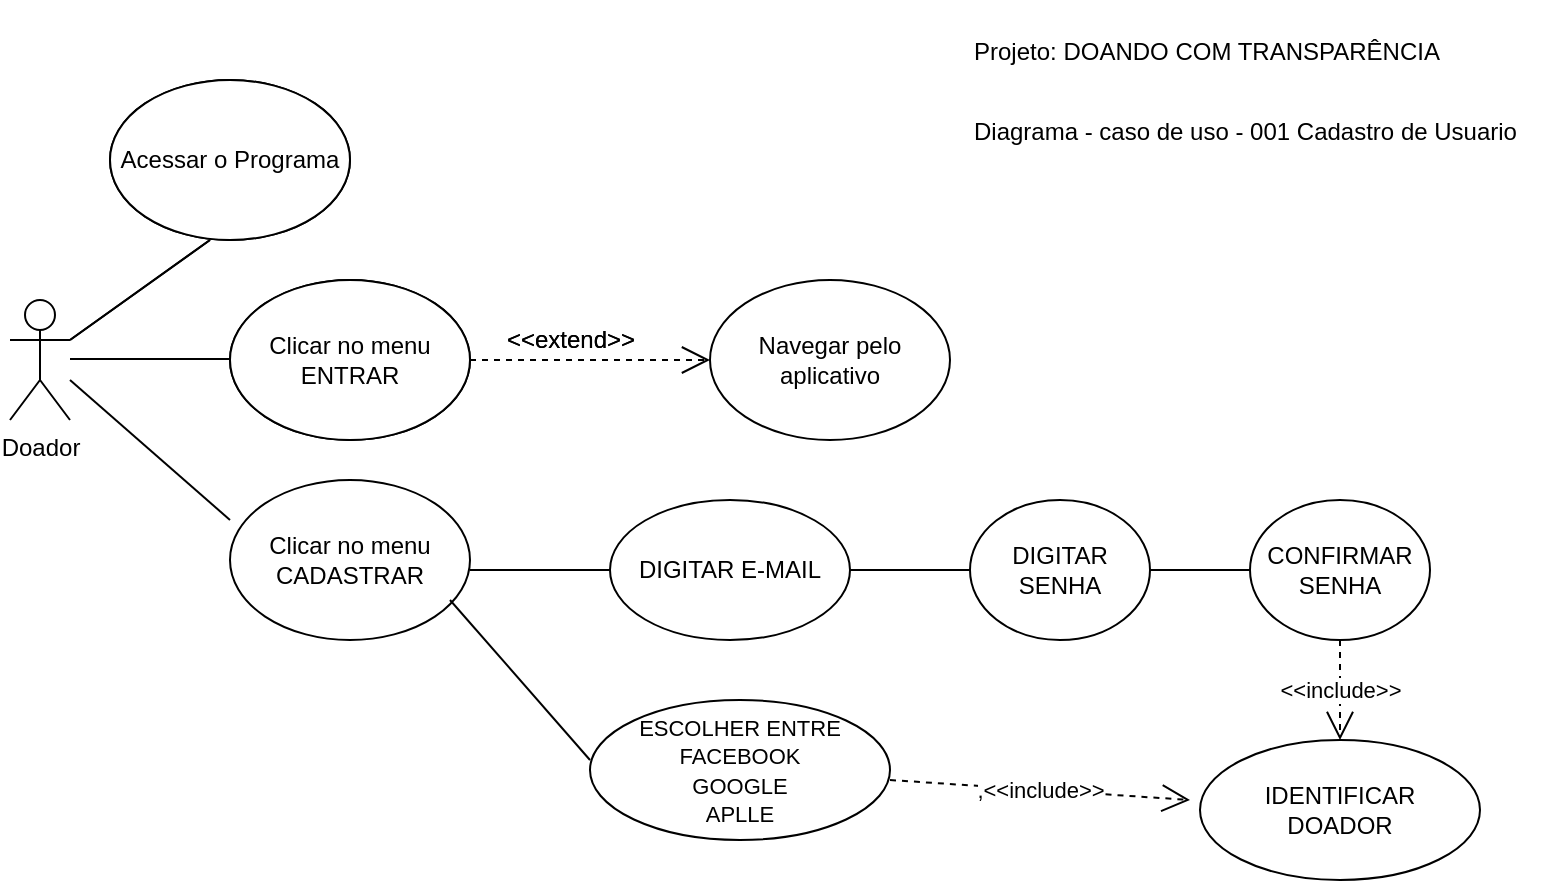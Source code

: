 <mxfile version="15.2.9" type="device"><diagram id="1eoXJss7j4XQk4FtaaAp" name="Page-1"><mxGraphModel dx="868" dy="425" grid="1" gridSize="10" guides="1" tooltips="1" connect="1" arrows="1" fold="1" page="1" pageScale="1" pageWidth="1169" pageHeight="827" math="0" shadow="0"><root><mxCell id="0"/><mxCell id="1" parent="0"/><mxCell id="cp_Snj9WJKPXO91j6VfM-1" value="&lt;font style=&quot;vertical-align: inherit&quot;&gt;&lt;font style=&quot;vertical-align: inherit&quot;&gt;Doador&lt;/font&gt;&lt;/font&gt;" style="shape=umlActor;verticalLabelPosition=bottom;verticalAlign=top;html=1;outlineConnect=0;" parent="1" vertex="1"><mxGeometry x="120" y="150" width="30" height="60" as="geometry"/></mxCell><mxCell id="cp_Snj9WJKPXO91j6VfM-2" value="" style="endArrow=none;html=1;exitX=1;exitY=0.333;exitDx=0;exitDy=0;exitPerimeter=0;" parent="1" source="cp_Snj9WJKPXO91j6VfM-1" edge="1"><mxGeometry width="50" height="50" relative="1" as="geometry"><mxPoint x="180" y="170" as="sourcePoint"/><mxPoint x="220" y="120" as="targetPoint"/><Array as="points"><mxPoint x="220" y="120"/></Array></mxGeometry></mxCell><mxCell id="cp_Snj9WJKPXO91j6VfM-3" value="Acessar o Programa" style="ellipse;whiteSpace=wrap;html=1;" parent="1" vertex="1"><mxGeometry x="170" y="40" width="120" height="80" as="geometry"/></mxCell><mxCell id="cp_Snj9WJKPXO91j6VfM-4" value="" style="endArrow=none;html=1;" parent="1" edge="1"><mxGeometry width="50" height="50" relative="1" as="geometry"><mxPoint x="150" y="179.5" as="sourcePoint"/><mxPoint x="230" y="179.5" as="targetPoint"/></mxGeometry></mxCell><mxCell id="cp_Snj9WJKPXO91j6VfM-5" value="Clicar no menu ENTRAR" style="ellipse;whiteSpace=wrap;html=1;" parent="1" vertex="1"><mxGeometry x="230" y="140" width="120" height="80" as="geometry"/></mxCell><mxCell id="cp_Snj9WJKPXO91j6VfM-7" value="&lt;font style=&quot;vertical-align: inherit&quot;&gt;&lt;font style=&quot;vertical-align: inherit&quot;&gt;Navegar pelo aplicativo&lt;/font&gt;&lt;/font&gt;" style="ellipse;whiteSpace=wrap;html=1;" parent="1" vertex="1"><mxGeometry x="470" y="140" width="120" height="80" as="geometry"/></mxCell><mxCell id="cp_Snj9WJKPXO91j6VfM-12" value="" style="endArrow=open;endFill=1;endSize=12;html=1;dashed=1;strokeColor=#000000;exitX=1;exitY=0.5;exitDx=0;exitDy=0;" parent="1" source="cp_Snj9WJKPXO91j6VfM-5" edge="1"><mxGeometry width="160" relative="1" as="geometry"><mxPoint x="360" y="179.5" as="sourcePoint"/><mxPoint x="470" y="180" as="targetPoint"/></mxGeometry></mxCell><mxCell id="cp_Snj9WJKPXO91j6VfM-13" value="" style="endArrow=none;html=1;" parent="1" edge="1"><mxGeometry width="50" height="50" relative="1" as="geometry"><mxPoint x="150" y="190" as="sourcePoint"/><mxPoint x="230" y="260" as="targetPoint"/></mxGeometry></mxCell><mxCell id="cp_Snj9WJKPXO91j6VfM-14" value="Clicar no menu CADASTRAR" style="ellipse;whiteSpace=wrap;html=1;" parent="1" vertex="1"><mxGeometry x="230" y="240" width="120" height="80" as="geometry"/></mxCell><mxCell id="cp_Snj9WJKPXO91j6VfM-16" value="DIGITAR E-MAIL" style="ellipse;whiteSpace=wrap;html=1;" parent="1" vertex="1"><mxGeometry x="420" y="250" width="120" height="70" as="geometry"/></mxCell><mxCell id="cp_Snj9WJKPXO91j6VfM-17" value="DIGITAR SENHA" style="ellipse;whiteSpace=wrap;html=1;" parent="1" vertex="1"><mxGeometry x="600" y="250" width="90" height="70" as="geometry"/></mxCell><mxCell id="cp_Snj9WJKPXO91j6VfM-18" value="CONFIRMAR SENHA" style="ellipse;whiteSpace=wrap;html=1;" parent="1" vertex="1"><mxGeometry x="740" y="250" width="90" height="70" as="geometry"/></mxCell><mxCell id="cp_Snj9WJKPXO91j6VfM-19" value="" style="line;strokeWidth=1;fillColor=none;align=left;verticalAlign=middle;spacingTop=-1;spacingLeft=3;spacingRight=3;rotatable=0;labelPosition=right;points=[];portConstraint=eastwest;" parent="1" vertex="1"><mxGeometry x="350" y="281" width="70" height="8" as="geometry"/></mxCell><mxCell id="cp_Snj9WJKPXO91j6VfM-21" value="" style="line;strokeWidth=1;fillColor=none;align=left;verticalAlign=middle;spacingTop=-1;spacingLeft=3;spacingRight=3;rotatable=0;labelPosition=right;points=[];portConstraint=eastwest;" parent="1" vertex="1"><mxGeometry x="540" y="281" width="60" height="8" as="geometry"/></mxCell><mxCell id="cp_Snj9WJKPXO91j6VfM-23" value="" style="line;strokeWidth=1;fillColor=none;align=left;verticalAlign=middle;spacingTop=-1;spacingLeft=3;spacingRight=3;rotatable=0;labelPosition=right;points=[];portConstraint=eastwest;" parent="1" vertex="1"><mxGeometry x="690" y="281" width="50" height="8" as="geometry"/></mxCell><mxCell id="cp_Snj9WJKPXO91j6VfM-24" value="&lt;font style=&quot;font-size: 11px&quot;&gt;ESCOLHER ENTRE FACEBOOK&lt;br&gt;GOOGLE&lt;br&gt;APLLE&lt;/font&gt;" style="ellipse;whiteSpace=wrap;html=1;" parent="1" vertex="1"><mxGeometry x="410" y="350" width="150" height="70" as="geometry"/></mxCell><mxCell id="cp_Snj9WJKPXO91j6VfM-32" value="" style="endArrow=none;html=1;" parent="1" edge="1"><mxGeometry width="50" height="50" relative="1" as="geometry"><mxPoint x="340" y="300" as="sourcePoint"/><mxPoint x="410" y="380" as="targetPoint"/></mxGeometry></mxCell><mxCell id="cp_Snj9WJKPXO91j6VfM-33" value="IDENTIFICAR&lt;br&gt;DOADOR" style="ellipse;whiteSpace=wrap;html=1;" parent="1" vertex="1"><mxGeometry x="715" y="370" width="140" height="70" as="geometry"/></mxCell><mxCell id="cp_Snj9WJKPXO91j6VfM-35" value=",&amp;lt;&amp;lt;include&amp;gt;&amp;gt;" style="endArrow=open;endFill=1;endSize=12;html=1;dashed=1;strokeColor=#000000;exitX=1;exitY=0.5;exitDx=0;exitDy=0;" parent="1" edge="1"><mxGeometry width="160" relative="1" as="geometry"><mxPoint x="560" y="390" as="sourcePoint"/><mxPoint x="710" y="400" as="targetPoint"/></mxGeometry></mxCell><mxCell id="cp_Snj9WJKPXO91j6VfM-36" value="&amp;lt;&amp;lt;include&amp;gt;&amp;gt;" style="endArrow=open;endFill=1;endSize=12;html=1;dashed=1;strokeColor=#000000;exitX=0.5;exitY=1;exitDx=0;exitDy=0;entryX=0.5;entryY=0;entryDx=0;entryDy=0;" parent="1" source="cp_Snj9WJKPXO91j6VfM-18" target="cp_Snj9WJKPXO91j6VfM-33" edge="1"><mxGeometry width="160" relative="1" as="geometry"><mxPoint x="570" y="400" as="sourcePoint"/><mxPoint x="720" y="410" as="targetPoint"/></mxGeometry></mxCell><mxCell id="cp_Snj9WJKPXO91j6VfM-37" value="&amp;lt;&amp;lt;extend&amp;gt;&amp;gt;" style="text;html=1;align=center;verticalAlign=middle;resizable=0;points=[];autosize=1;strokeColor=none;fillColor=none;" parent="1" vertex="1"><mxGeometry x="360" y="160" width="80" height="20" as="geometry"/></mxCell><mxCell id="cp_Snj9WJKPXO91j6VfM-38" value="&lt;p class=&quot;TitleA&quot; align=&quot;left&quot; style=&quot;text-align: left&quot;&gt;&lt;span lang=&quot;PT&quot;&gt;Projeto: &lt;/span&gt;&lt;span class=&quot;ph&quot;&gt;&lt;span lang=&quot;PT&quot;&gt;DOANDO COM TRANSPARÊNCIA&lt;/span&gt;&lt;/span&gt;&lt;/p&gt;" style="text;whiteSpace=wrap;html=1;" parent="1" vertex="1"><mxGeometry x="600" width="260" height="50" as="geometry"/></mxCell><mxCell id="cp_Snj9WJKPXO91j6VfM-39" value="&lt;p class=&quot;TitleA&quot; align=&quot;left&quot; style=&quot;text-align: left&quot;&gt;Diagrama - caso de uso - 001 Cadastro de Usuario&lt;/p&gt;" style="text;whiteSpace=wrap;html=1;" parent="1" vertex="1"><mxGeometry x="600" y="40" width="290" height="50" as="geometry"/></mxCell><mxCell id="cp_Snj9WJKPXO91j6VfM-40" value="Acessar o Programa" style="ellipse;whiteSpace=wrap;html=1;" parent="1" vertex="1"><mxGeometry x="170" y="40" width="120" height="80" as="geometry"/></mxCell><mxCell id="cp_Snj9WJKPXO91j6VfM-41" value="" style="endArrow=none;html=1;exitX=1;exitY=0.333;exitDx=0;exitDy=0;exitPerimeter=0;" parent="1" edge="1"><mxGeometry width="50" height="50" relative="1" as="geometry"><mxPoint x="150" y="170" as="sourcePoint"/><mxPoint x="220" y="120" as="targetPoint"/><Array as="points"><mxPoint x="220" y="120"/></Array></mxGeometry></mxCell><mxCell id="cp_Snj9WJKPXO91j6VfM-42" value="Clicar no menu ENTRAR" style="ellipse;whiteSpace=wrap;html=1;" parent="1" vertex="1"><mxGeometry x="230" y="140" width="120" height="80" as="geometry"/></mxCell><mxCell id="cp_Snj9WJKPXO91j6VfM-43" value="" style="endArrow=none;html=1;" parent="1" edge="1"><mxGeometry width="50" height="50" relative="1" as="geometry"><mxPoint x="150" y="179.5" as="sourcePoint"/><mxPoint x="230" y="179.5" as="targetPoint"/></mxGeometry></mxCell><mxCell id="cp_Snj9WJKPXO91j6VfM-44" value="&amp;lt;&amp;lt;extend&amp;gt;&amp;gt;" style="text;html=1;align=center;verticalAlign=middle;resizable=0;points=[];autosize=1;strokeColor=none;fillColor=none;" parent="1" vertex="1"><mxGeometry x="360" y="160" width="80" height="20" as="geometry"/></mxCell></root></mxGraphModel></diagram></mxfile>